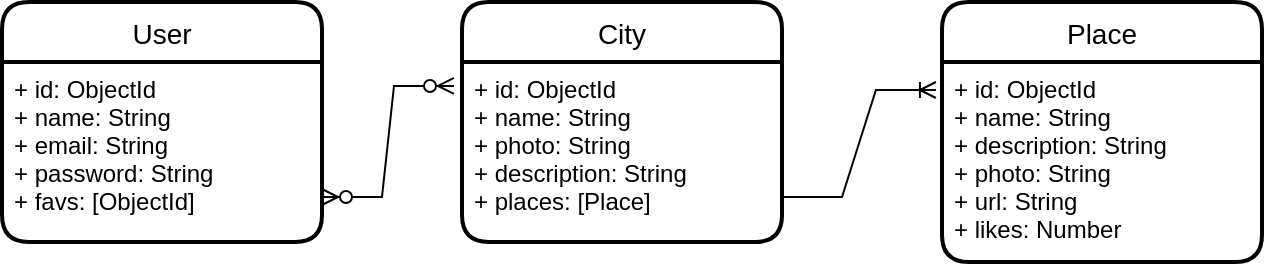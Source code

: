 <mxfile version="20.2.8" type="google"><diagram id="_qo6VkdKOuclu7OgBmbl" name="Página-1"><mxGraphModel dx="786" dy="473" grid="1" gridSize="10" guides="1" tooltips="1" connect="1" arrows="1" fold="1" page="1" pageScale="1" pageWidth="827" pageHeight="1169" math="0" shadow="0"><root><mxCell id="0"/><mxCell id="1" parent="0"/><mxCell id="s_6jRsSMEkGV4B8Y5UXW-1" value="User" style="swimlane;childLayout=stackLayout;horizontal=1;startSize=30;horizontalStack=0;rounded=1;fontSize=14;fontStyle=0;strokeWidth=2;resizeParent=0;resizeLast=1;shadow=0;dashed=0;align=center;" parent="1" vertex="1"><mxGeometry x="90" y="90" width="160" height="120" as="geometry"/></mxCell><mxCell id="s_6jRsSMEkGV4B8Y5UXW-2" value="+ id: ObjectId&#10;+ name: String&#10;+ email: String&#10;+ password: String&#10;+ favs: [ObjectId]" style="align=left;strokeColor=none;fillColor=none;spacingLeft=4;fontSize=12;verticalAlign=top;resizable=0;rotatable=0;part=1;" parent="s_6jRsSMEkGV4B8Y5UXW-1" vertex="1"><mxGeometry y="30" width="160" height="90" as="geometry"/></mxCell><mxCell id="s_6jRsSMEkGV4B8Y5UXW-3" value="City" style="swimlane;childLayout=stackLayout;horizontal=1;startSize=30;horizontalStack=0;rounded=1;fontSize=14;fontStyle=0;strokeWidth=2;resizeParent=0;resizeLast=1;shadow=0;dashed=0;align=center;" parent="1" vertex="1"><mxGeometry x="320" y="90" width="160" height="120" as="geometry"/></mxCell><mxCell id="s_6jRsSMEkGV4B8Y5UXW-4" value="+ id: ObjectId&#10;+ name: String&#10;+ photo: String&#10;+ description: String&#10;+ places: [Place]" style="align=left;strokeColor=none;fillColor=none;spacingLeft=4;fontSize=12;verticalAlign=top;resizable=0;rotatable=0;part=1;" parent="s_6jRsSMEkGV4B8Y5UXW-3" vertex="1"><mxGeometry y="30" width="160" height="90" as="geometry"/></mxCell><mxCell id="s_6jRsSMEkGV4B8Y5UXW-5" value="Place" style="swimlane;childLayout=stackLayout;horizontal=1;startSize=30;horizontalStack=0;rounded=1;fontSize=14;fontStyle=0;strokeWidth=2;resizeParent=0;resizeLast=1;shadow=0;dashed=0;align=center;" parent="1" vertex="1"><mxGeometry x="560" y="90" width="160" height="130" as="geometry"/></mxCell><mxCell id="s_6jRsSMEkGV4B8Y5UXW-6" value="+ id: ObjectId&#10;+ name: String&#10;+ description: String&#10;+ photo: String&#10;+ url: String&#10;+ likes: Number" style="align=left;strokeColor=none;fillColor=none;spacingLeft=4;fontSize=12;verticalAlign=top;resizable=0;rotatable=0;part=1;" parent="s_6jRsSMEkGV4B8Y5UXW-5" vertex="1"><mxGeometry y="30" width="160" height="100" as="geometry"/></mxCell><mxCell id="s_6jRsSMEkGV4B8Y5UXW-7" value="" style="edgeStyle=entityRelationEdgeStyle;fontSize=12;html=1;endArrow=ERzeroToMany;endFill=1;startArrow=ERzeroToMany;rounded=0;exitX=1;exitY=0.75;exitDx=0;exitDy=0;entryX=-0.025;entryY=0.133;entryDx=0;entryDy=0;entryPerimeter=0;" parent="1" source="s_6jRsSMEkGV4B8Y5UXW-2" target="s_6jRsSMEkGV4B8Y5UXW-4" edge="1"><mxGeometry width="100" height="100" relative="1" as="geometry"><mxPoint x="350" y="300" as="sourcePoint"/><mxPoint x="450" y="200" as="targetPoint"/></mxGeometry></mxCell><mxCell id="s_6jRsSMEkGV4B8Y5UXW-8" value="" style="edgeStyle=entityRelationEdgeStyle;fontSize=12;html=1;endArrow=ERoneToMany;rounded=0;exitX=1;exitY=0.75;exitDx=0;exitDy=0;entryX=-0.019;entryY=0.14;entryDx=0;entryDy=0;entryPerimeter=0;" parent="1" source="s_6jRsSMEkGV4B8Y5UXW-4" target="s_6jRsSMEkGV4B8Y5UXW-6" edge="1"><mxGeometry width="100" height="100" relative="1" as="geometry"><mxPoint x="350" y="300" as="sourcePoint"/><mxPoint x="610" y="340" as="targetPoint"/></mxGeometry></mxCell></root></mxGraphModel></diagram></mxfile>